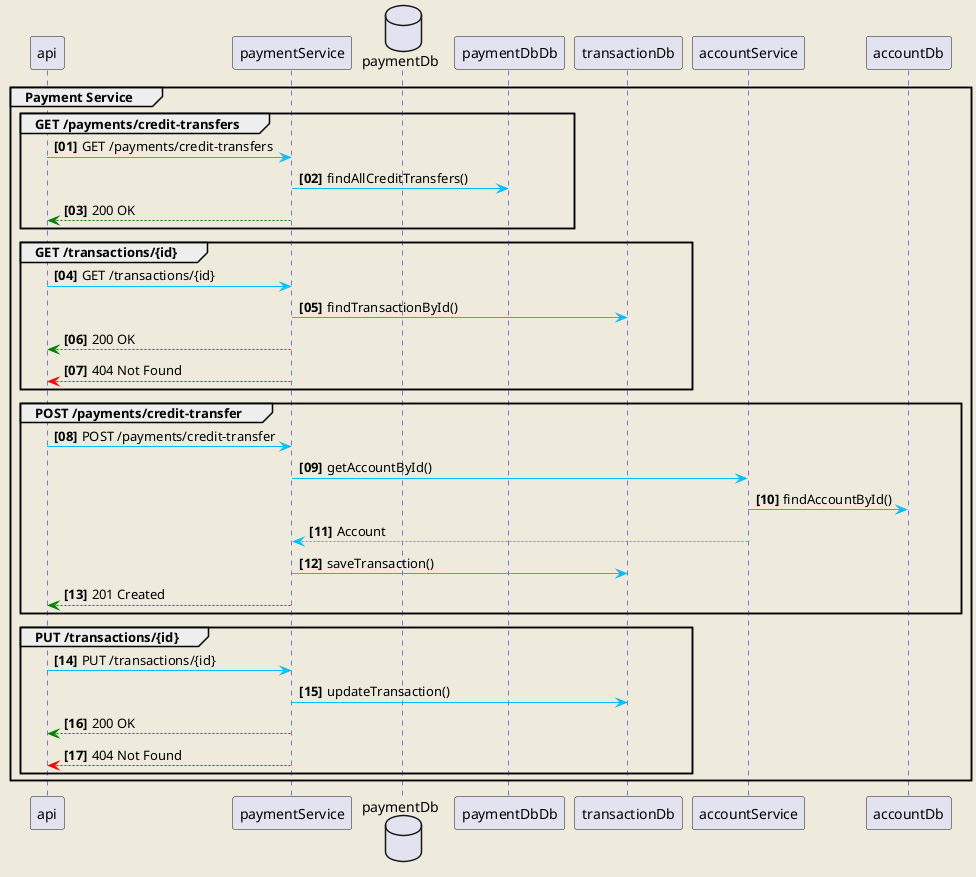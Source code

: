@startuml
skinparam backgroundColor #EEEBDC
skinparam sequence {
ArrowColor DeepSkyBlue
ActorBorderColor DeepSkyBlue
LifeLineBorderColor blue
LifeLineBackgroundColor #A9DCDF}

autonumber 1 1 "<b>[00]"
group Payment Service
    group GET /payments/credit-transfers
        api -> paymentService: GET /payments/credit-transfers
        database    paymentDb    as paymentDb
        paymentService -> paymentDbDb: findAllCreditTransfers()
        api <-[#green]- paymentService: 200 OK
    end
    group GET /transactions/{id}
        api -> paymentService: GET /transactions/{id}
        paymentService -> transactionDb: findTransactionById()
        api <-[#green]- paymentService: 200 OK
        api <-[#red]- paymentService: 404 Not Found
    end
    group POST /payments/credit-transfer
           api -> paymentService: POST /payments/credit-transfer
            paymentService -> accountService: getAccountById()
            accountService -> accountDb: findAccountById()
            accountService --> paymentService: Account
            paymentService -> transactionDb: saveTransaction()
            api <-[#green]- paymentService: 201 Created
    end
    group PUT /transactions/{id}
        api -> paymentService: PUT /transactions/{id}
        paymentService -> transactionDb: updateTransaction()
        api <-[#green]- paymentService: 200 OK
        api <-[#red]- paymentService: 404 Not Found
    end
end
@enduml
